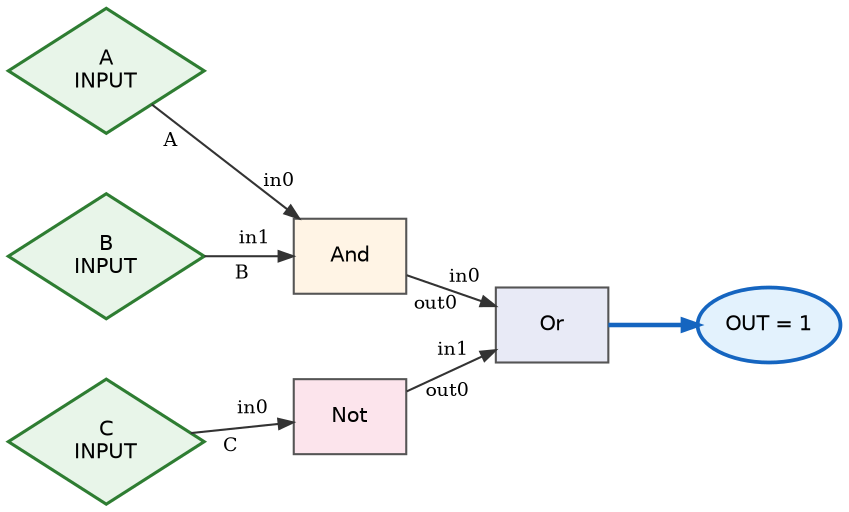 digraph Logic {
  graph [rankdir=LR, nodesep=0.4, ranksep=0.6];
  node  [shape=box, style=filled, fillcolor="#f6f6f6", color="#555555", fontname=Helvetica, fontsize=10];
  edge  [color="#333333", arrowsize=0.7];

  in_A [label="A\nINPUT", shape=diamond, fillcolor="#e8f5e9", color="#2e7d32", penwidth=1.5];
  in_B [label="B\nINPUT", shape=diamond, fillcolor="#e8f5e9", color="#2e7d32", penwidth=1.5];
  in_C [label="C\nINPUT", shape=diamond, fillcolor="#e8f5e9", color="#2e7d32", penwidth=1.5];

  g_AND [label="And", fillcolor="#fff4e5"];
  g_NOT [label="Not", fillcolor="#fce4ec"];
  g_OR [label="Or", fillcolor="#e8eaf6"];

  in_A -> g_AND [taillabel="A", headlabel="in0", labeldistance=2, labelfontsize=9];
  in_B -> g_AND [taillabel="B", headlabel="in1", labeldistance=2, labelfontsize=9];
  in_C -> g_NOT [taillabel="C", headlabel="in0", labeldistance=2, labelfontsize=9];

  g_AND -> g_OR [headlabel="in0", taillabel="out0", labeldistance=2, labelfontsize=9];
  g_NOT -> g_OR [headlabel="in1", taillabel="out0", labeldistance=2, labelfontsize=9];

  out_OR [label="OUT = 1", shape=oval, fillcolor="#e3f2fd", color="#1565c0", penwidth=1.8];
  g_OR -> out_OR [color="#1565c0", penwidth=2.2];
}
